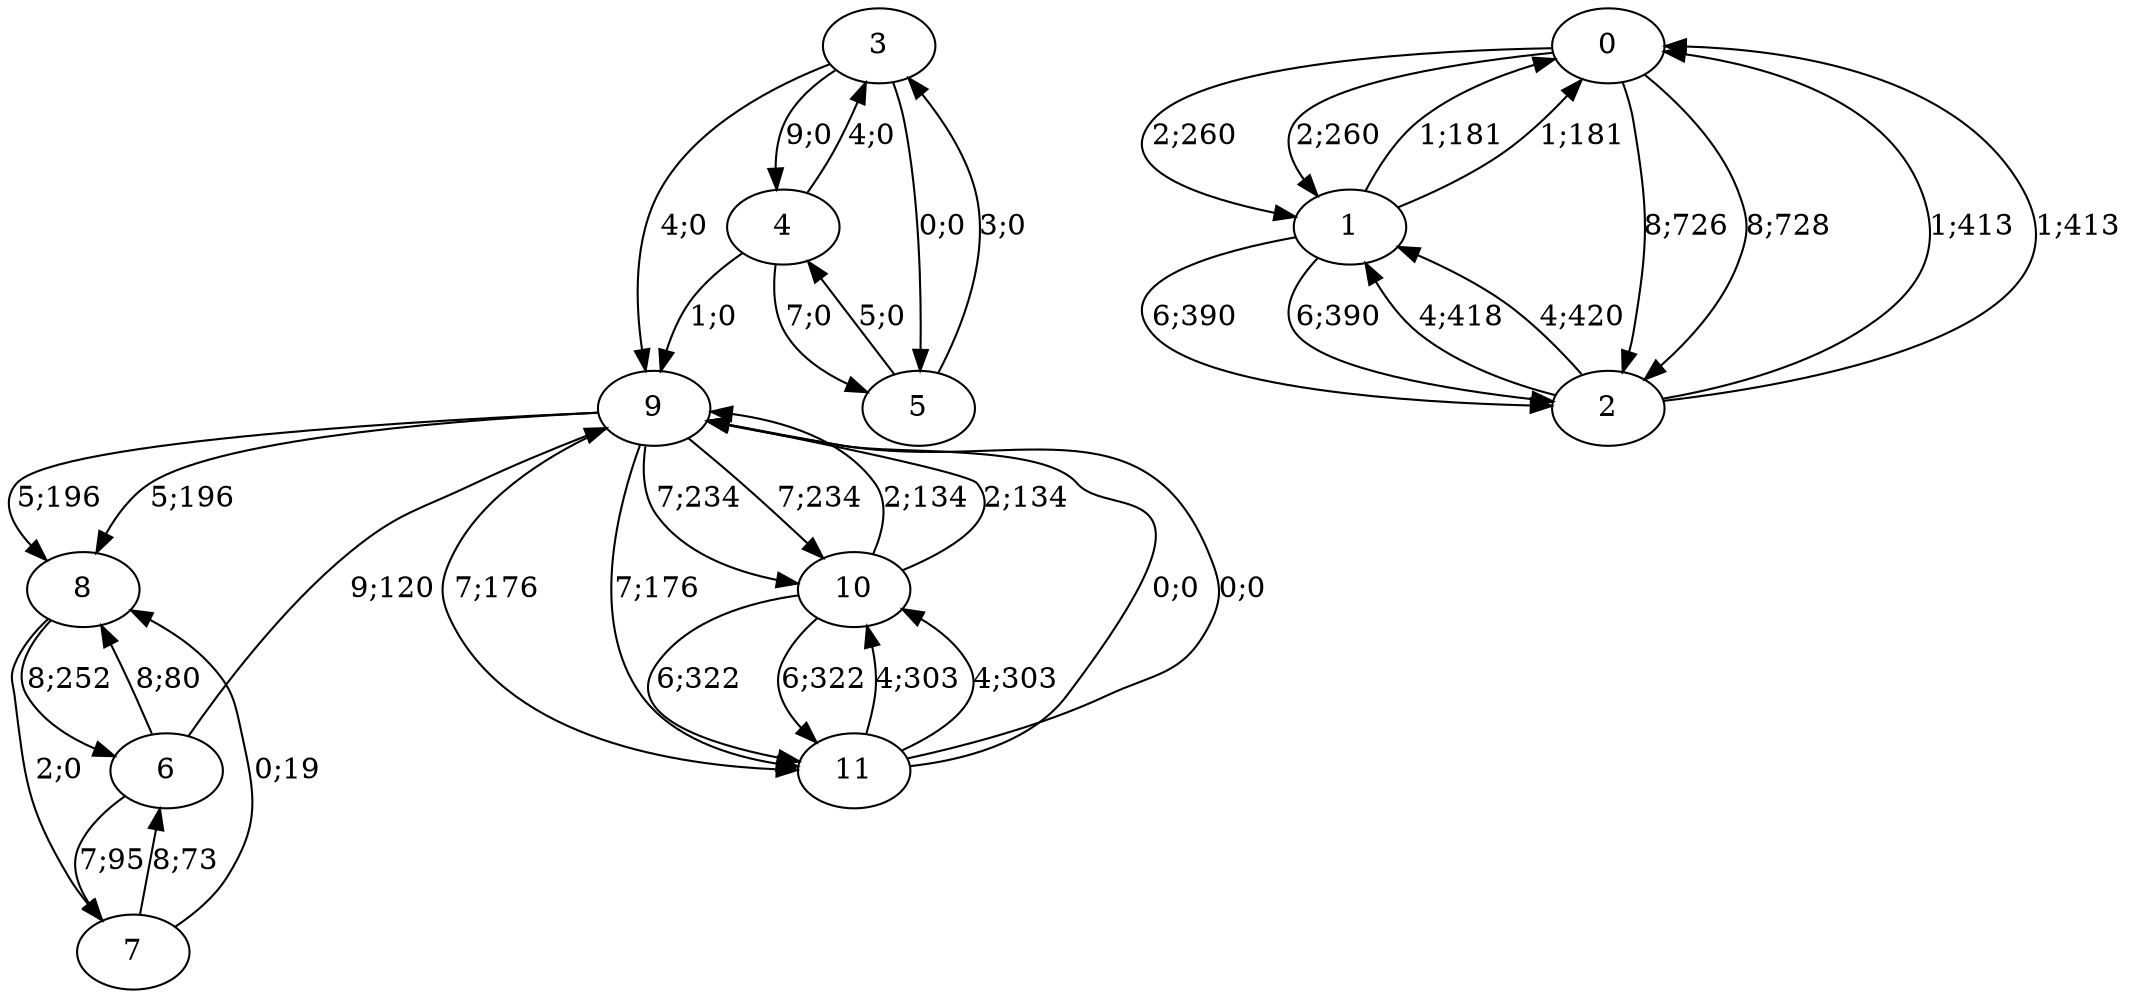 digraph graph6124 {




















9 -> 8 [color=black,label="5;196"]
9 -> 10 [color=black,label="7;234"]
9 -> 11 [color=black,label="7;176"]


10 -> 9 [color=black,label="2;134"]
10 -> 11 [color=black,label="6;322"]


11 -> 9 [color=black,label="0;0"]
11 -> 10 [color=black,label="4;303"]


0 -> 1 [color=black,label="2;260"]
0 -> 2 [color=black,label="8;726"]


1 -> 0 [color=black,label="1;181"]
1 -> 2 [color=black,label="6;390"]


2 -> 0 [color=black,label="1;413"]
2 -> 1 [color=black,label="4;418"]






































9 -> 8 [color=black,label="5;196"]
9 -> 10 [color=black,label="7;234"]
9 -> 11 [color=black,label="7;176"]


10 -> 9 [color=black,label="2;134"]
10 -> 11 [color=black,label="6;322"]


11 -> 9 [color=black,label="0;0"]
11 -> 10 [color=black,label="4;303"]








3 -> 9 [color=black,label="4;0"]
3 -> 4 [color=black,label="9;0"]
3 -> 5 [color=black,label="0;0"]


4 -> 9 [color=black,label="1;0"]
4 -> 3 [color=black,label="4;0"]
4 -> 5 [color=black,label="7;0"]


5 -> 3 [color=black,label="3;0"]
5 -> 4 [color=black,label="5;0"]


























6 -> 9 [color=black,label="9;120"]
6 -> 7 [color=black,label="7;95"]
6 -> 8 [color=black,label="8;80"]


7 -> 6 [color=black,label="8;73"]
7 -> 8 [color=black,label="0;19"]


8 -> 6 [color=black,label="8;252"]
8 -> 7 [color=black,label="2;0"]








0 -> 1 [color=black,label="2;260"]
0 -> 2 [color=black,label="8;728"]


1 -> 0 [color=black,label="1;181"]
1 -> 2 [color=black,label="6;390"]


2 -> 0 [color=black,label="1;413"]
2 -> 1 [color=black,label="4;420"]



















}